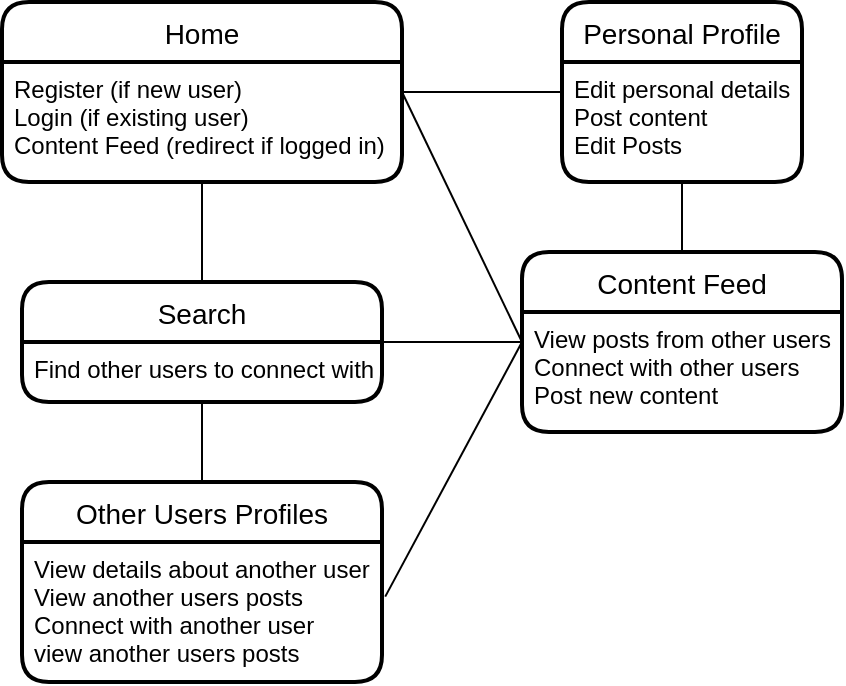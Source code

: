 <mxfile version="17.2.4" type="device"><diagram id="EMQtsBfG2mH7LY7aphW3" name="Page-1"><mxGraphModel dx="1117" dy="875" grid="1" gridSize="10" guides="1" tooltips="1" connect="1" arrows="1" fold="1" page="1" pageScale="1" pageWidth="850" pageHeight="1100" math="0" shadow="0"><root><mxCell id="0"/><mxCell id="1" parent="0"/><mxCell id="H1ZoEV2rujNMFPFeHaqt-5" value="Personal Profile" style="swimlane;childLayout=stackLayout;horizontal=1;startSize=30;horizontalStack=0;rounded=1;fontSize=14;fontStyle=0;strokeWidth=2;resizeParent=0;resizeLast=1;shadow=0;dashed=0;align=center;" vertex="1" parent="1"><mxGeometry x="320" y="80" width="120" height="90" as="geometry"/></mxCell><mxCell id="H1ZoEV2rujNMFPFeHaqt-6" value="Edit personal details&#10;Post content&#10;Edit Posts" style="align=left;strokeColor=none;fillColor=none;spacingLeft=4;fontSize=12;verticalAlign=top;resizable=0;rotatable=0;part=1;" vertex="1" parent="H1ZoEV2rujNMFPFeHaqt-5"><mxGeometry y="30" width="120" height="60" as="geometry"/></mxCell><mxCell id="H1ZoEV2rujNMFPFeHaqt-7" value="Home" style="swimlane;childLayout=stackLayout;horizontal=1;startSize=30;horizontalStack=0;rounded=1;fontSize=14;fontStyle=0;strokeWidth=2;resizeParent=0;resizeLast=1;shadow=0;dashed=0;align=center;" vertex="1" parent="1"><mxGeometry x="40" y="80" width="200" height="90" as="geometry"/></mxCell><mxCell id="H1ZoEV2rujNMFPFeHaqt-8" value="Register (if new user)&#10;Login (if existing user)&#10;Content Feed (redirect if logged in)" style="align=left;strokeColor=none;fillColor=none;spacingLeft=4;fontSize=12;verticalAlign=top;resizable=0;rotatable=0;part=1;" vertex="1" parent="H1ZoEV2rujNMFPFeHaqt-7"><mxGeometry y="30" width="200" height="60" as="geometry"/></mxCell><mxCell id="H1ZoEV2rujNMFPFeHaqt-9" value="Content Feed" style="swimlane;childLayout=stackLayout;horizontal=1;startSize=30;horizontalStack=0;rounded=1;fontSize=14;fontStyle=0;strokeWidth=2;resizeParent=0;resizeLast=1;shadow=0;dashed=0;align=center;" vertex="1" parent="1"><mxGeometry x="300" y="205" width="160" height="90" as="geometry"/></mxCell><mxCell id="H1ZoEV2rujNMFPFeHaqt-10" value="View posts from other users&#10;Connect with other users&#10;Post new content" style="align=left;strokeColor=none;fillColor=none;spacingLeft=4;fontSize=12;verticalAlign=top;resizable=0;rotatable=0;part=1;" vertex="1" parent="H1ZoEV2rujNMFPFeHaqt-9"><mxGeometry y="30" width="160" height="60" as="geometry"/></mxCell><mxCell id="H1ZoEV2rujNMFPFeHaqt-11" value="Search" style="swimlane;childLayout=stackLayout;horizontal=1;startSize=30;horizontalStack=0;rounded=1;fontSize=14;fontStyle=0;strokeWidth=2;resizeParent=0;resizeLast=1;shadow=0;dashed=0;align=center;" vertex="1" parent="1"><mxGeometry x="50" y="220" width="180" height="60" as="geometry"/></mxCell><mxCell id="H1ZoEV2rujNMFPFeHaqt-12" value="Find other users to connect with" style="align=left;strokeColor=none;fillColor=none;spacingLeft=4;fontSize=12;verticalAlign=top;resizable=0;rotatable=0;part=1;" vertex="1" parent="H1ZoEV2rujNMFPFeHaqt-11"><mxGeometry y="30" width="180" height="30" as="geometry"/></mxCell><mxCell id="H1ZoEV2rujNMFPFeHaqt-13" value="Other Users Profiles" style="swimlane;childLayout=stackLayout;horizontal=1;startSize=30;horizontalStack=0;rounded=1;fontSize=14;fontStyle=0;strokeWidth=2;resizeParent=0;resizeLast=1;shadow=0;dashed=0;align=center;" vertex="1" parent="1"><mxGeometry x="50" y="320" width="180" height="100" as="geometry"/></mxCell><mxCell id="H1ZoEV2rujNMFPFeHaqt-14" value="View details about another user&#10;View another users posts&#10;Connect with another user&#10;view another users posts" style="align=left;strokeColor=none;fillColor=none;spacingLeft=4;fontSize=12;verticalAlign=top;resizable=0;rotatable=0;part=1;" vertex="1" parent="H1ZoEV2rujNMFPFeHaqt-13"><mxGeometry y="30" width="180" height="70" as="geometry"/></mxCell><mxCell id="H1ZoEV2rujNMFPFeHaqt-15" value="" style="endArrow=none;html=1;rounded=0;exitX=1;exitY=0.25;exitDx=0;exitDy=0;entryX=0;entryY=0.25;entryDx=0;entryDy=0;" edge="1" parent="1" source="H1ZoEV2rujNMFPFeHaqt-8" target="H1ZoEV2rujNMFPFeHaqt-6"><mxGeometry relative="1" as="geometry"><mxPoint x="280" y="124.5" as="sourcePoint"/><mxPoint x="440" y="124.5" as="targetPoint"/></mxGeometry></mxCell><mxCell id="H1ZoEV2rujNMFPFeHaqt-17" value="" style="endArrow=none;html=1;rounded=0;exitX=1;exitY=0.25;exitDx=0;exitDy=0;entryX=0;entryY=0.25;entryDx=0;entryDy=0;" edge="1" parent="1" source="H1ZoEV2rujNMFPFeHaqt-8" target="H1ZoEV2rujNMFPFeHaqt-10"><mxGeometry relative="1" as="geometry"><mxPoint x="290" y="150" as="sourcePoint"/><mxPoint x="330" y="210" as="targetPoint"/></mxGeometry></mxCell><mxCell id="H1ZoEV2rujNMFPFeHaqt-19" value="" style="endArrow=none;html=1;rounded=0;exitX=0.5;exitY=1;exitDx=0;exitDy=0;entryX=0.5;entryY=0;entryDx=0;entryDy=0;" edge="1" parent="1" source="H1ZoEV2rujNMFPFeHaqt-6" target="H1ZoEV2rujNMFPFeHaqt-9"><mxGeometry relative="1" as="geometry"><mxPoint x="350" y="195" as="sourcePoint"/><mxPoint x="420" y="235" as="targetPoint"/></mxGeometry></mxCell><mxCell id="H1ZoEV2rujNMFPFeHaqt-20" value="" style="endArrow=none;html=1;rounded=0;entryX=0.5;entryY=0;entryDx=0;entryDy=0;" edge="1" parent="1" target="H1ZoEV2rujNMFPFeHaqt-11"><mxGeometry relative="1" as="geometry"><mxPoint x="140" y="170" as="sourcePoint"/><mxPoint x="330" y="295" as="targetPoint"/></mxGeometry></mxCell><mxCell id="H1ZoEV2rujNMFPFeHaqt-21" value="" style="endArrow=none;html=1;rounded=0;exitX=0.5;exitY=1;exitDx=0;exitDy=0;entryX=0.5;entryY=0;entryDx=0;entryDy=0;" edge="1" parent="1" source="H1ZoEV2rujNMFPFeHaqt-12" target="H1ZoEV2rujNMFPFeHaqt-13"><mxGeometry relative="1" as="geometry"><mxPoint x="260" y="145" as="sourcePoint"/><mxPoint x="340" y="305" as="targetPoint"/></mxGeometry></mxCell><mxCell id="H1ZoEV2rujNMFPFeHaqt-22" value="" style="endArrow=none;html=1;rounded=0;exitX=1.009;exitY=0.39;exitDx=0;exitDy=0;entryX=0;entryY=0.25;entryDx=0;entryDy=0;exitPerimeter=0;" edge="1" parent="1" source="H1ZoEV2rujNMFPFeHaqt-14" target="H1ZoEV2rujNMFPFeHaqt-10"><mxGeometry relative="1" as="geometry"><mxPoint x="270" y="155" as="sourcePoint"/><mxPoint x="350" y="315" as="targetPoint"/></mxGeometry></mxCell><mxCell id="H1ZoEV2rujNMFPFeHaqt-24" value="" style="endArrow=none;html=1;rounded=0;exitX=1;exitY=0;exitDx=0;exitDy=0;entryX=0;entryY=0.25;entryDx=0;entryDy=0;" edge="1" parent="1" source="H1ZoEV2rujNMFPFeHaqt-12" target="H1ZoEV2rujNMFPFeHaqt-10"><mxGeometry relative="1" as="geometry"><mxPoint x="280" y="165" as="sourcePoint"/><mxPoint x="360" y="325" as="targetPoint"/></mxGeometry></mxCell></root></mxGraphModel></diagram></mxfile>